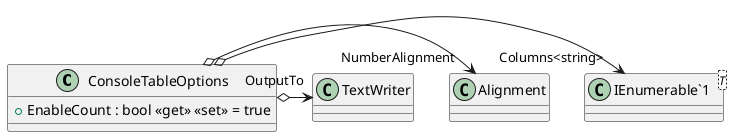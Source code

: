 @startuml
class ConsoleTableOptions {
    + EnableCount : bool <<get>> <<set>> = true
}
class "IEnumerable`1"<T> {
}
ConsoleTableOptions o-> "Columns<string>" "IEnumerable`1"
ConsoleTableOptions o-> "NumberAlignment" Alignment
ConsoleTableOptions o-> "OutputTo" TextWriter
@enduml
